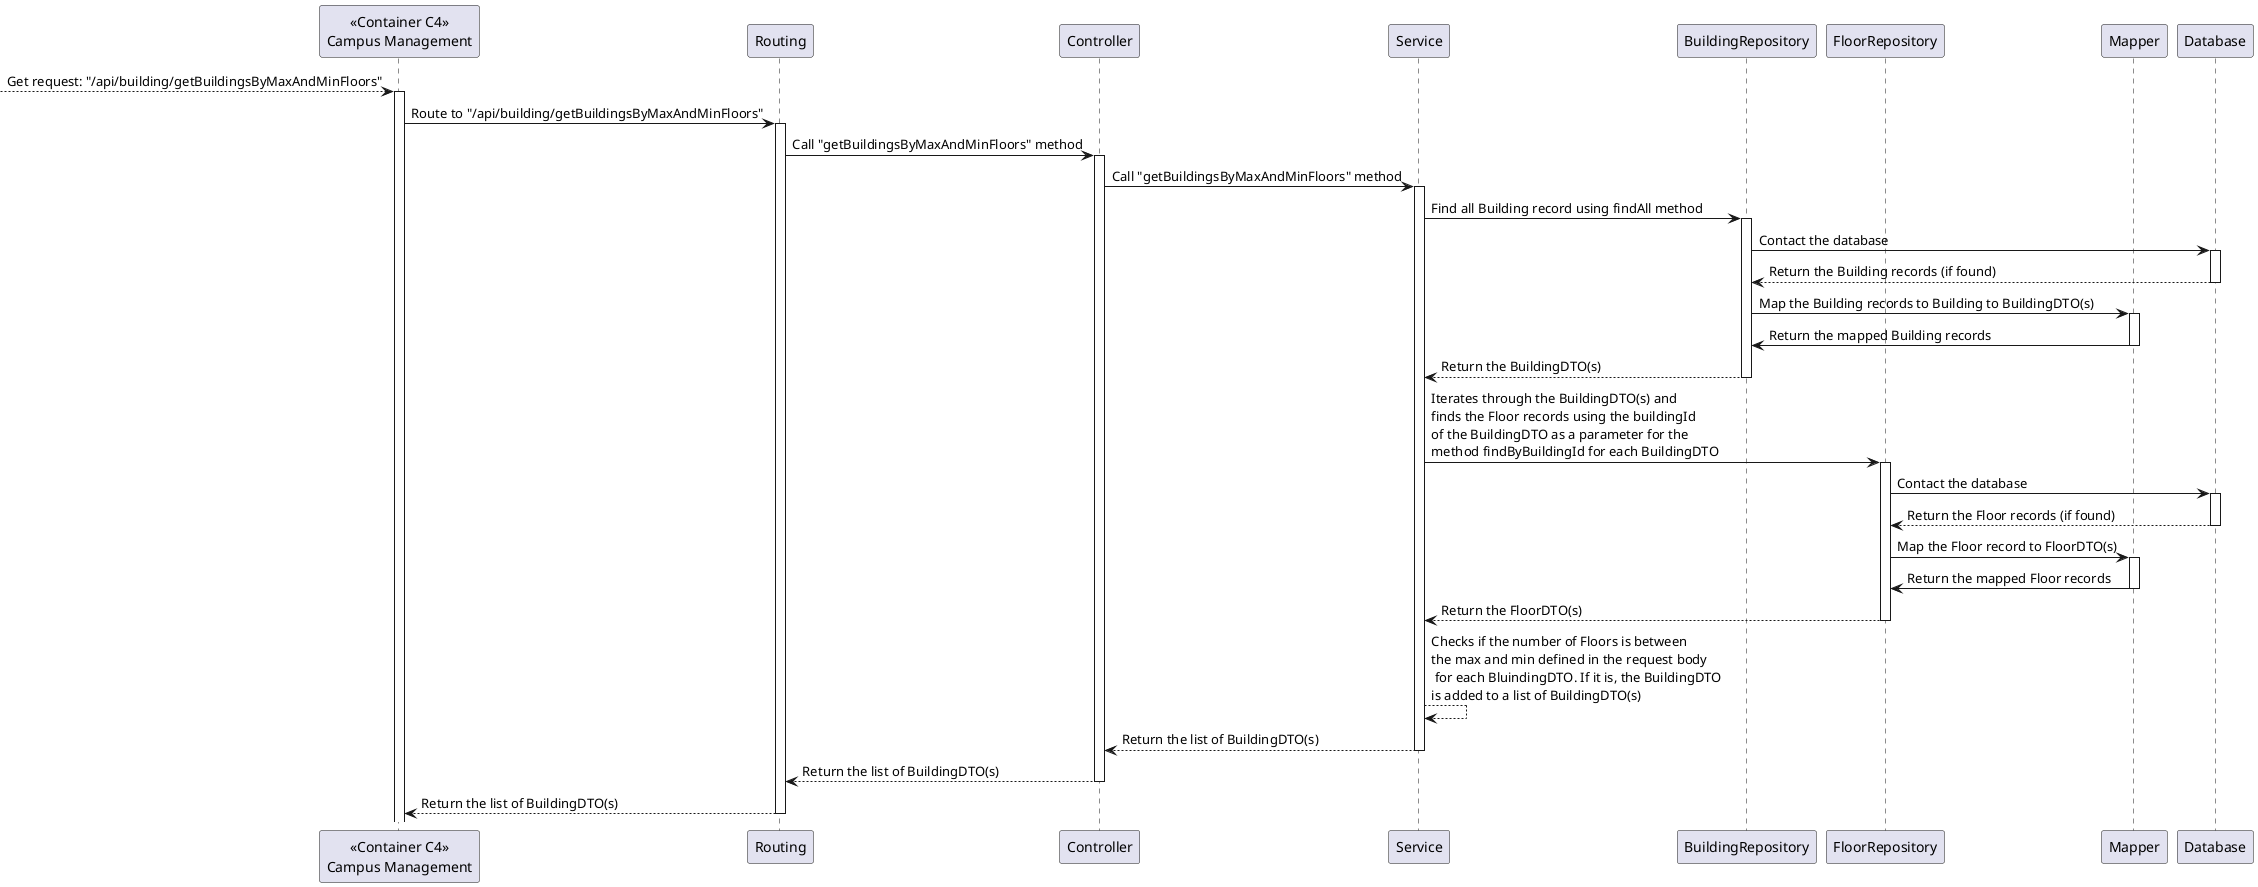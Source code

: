@startuml
participant "<<Container C4>>\nCampus Management" as RDG
participant "Routing" as ROUT
participant "Controller" as CTR
participant "Service" as Serv
participant "BuildingRepository" as BREPO
participant "FloorRepository" as FREPO
participant "Mapper" as Mapper
participant "Database" as DB
--> RDG : Get request: "/api/building/getBuildingsByMaxAndMinFloors"
activate RDG
RDG -> ROUT : Route to "/api/building/getBuildingsByMaxAndMinFloors"
activate ROUT
ROUT -> CTR : Call "getBuildingsByMaxAndMinFloors" method
activate CTR
CTR -> Serv : Call "getBuildingsByMaxAndMinFloors" method
activate Serv
Serv -> BREPO : Find all Building record using findAll method
activate BREPO
BREPO -> DB : Contact the database
activate DB
DB --> BREPO : Return the Building records (if found)
deactivate DB
BREPO -> Mapper : Map the Building records to Building to BuildingDTO(s)
activate Mapper
Mapper -> BREPO : Return the mapped Building records
deactivate Mapper
BREPO --> Serv : Return the BuildingDTO(s)
deactivate BREPO
Serv -> FREPO : Iterates through the BuildingDTO(s) and \nfinds the Floor records using the buildingId \nof the BuildingDTO as a parameter for the \nmethod findByBuildingId for each BuildingDTO
activate FREPO
FREPO -> DB : Contact the database
activate DB
DB --> FREPO : Return the Floor records (if found)
deactivate DB
FREPO -> Mapper : Map the Floor record to FloorDTO(s)
activate Mapper
Mapper -> FREPO : Return the mapped Floor records
deactivate Mapper
FREPO --> Serv : Return the FloorDTO(s)
deactivate FREPO
Serv --> Serv : Checks if the number of Floors is between \nthe max and min defined in the request body \n for each BluindingDTO. If it is, the BuildingDTO \nis added to a list of BuildingDTO(s)
Serv --> CTR : Return the list of BuildingDTO(s)
deactivate Serv
CTR --> ROUT : Return the list of BuildingDTO(s)
deactivate CTR
ROUT --> RDG : Return the list of BuildingDTO(s)
deactivate ROUT


@enduml